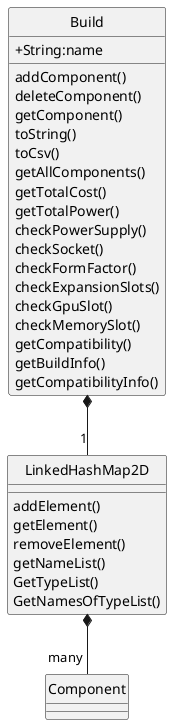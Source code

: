 @startuml
'https://plantuml.com/class-diagram
hide circle
skinparam classAttributeIconSize 0

class Build {
    +String:name
    addComponent()
    deleteComponent()
    getComponent()
    toString()
    toCsv()
    getAllComponents()
    getTotalCost()
    getTotalPower()
    checkPowerSupply()
    checkSocket()
    checkFormFactor()
    checkExpansionSlots()
    checkGpuSlot()
    checkMemorySlot()
    getCompatibility()
    getBuildInfo()
    getCompatibilityInfo()
}

class LinkedHashMap2D {
    addElement()
    getElement()
    removeElement()
    getNameList()
    GetTypeList()
    GetNamesOfTypeList()
}

class Component {
}


Build *-- "1" LinkedHashMap2D
LinkedHashMap2D *-- "many" Component

@enduml